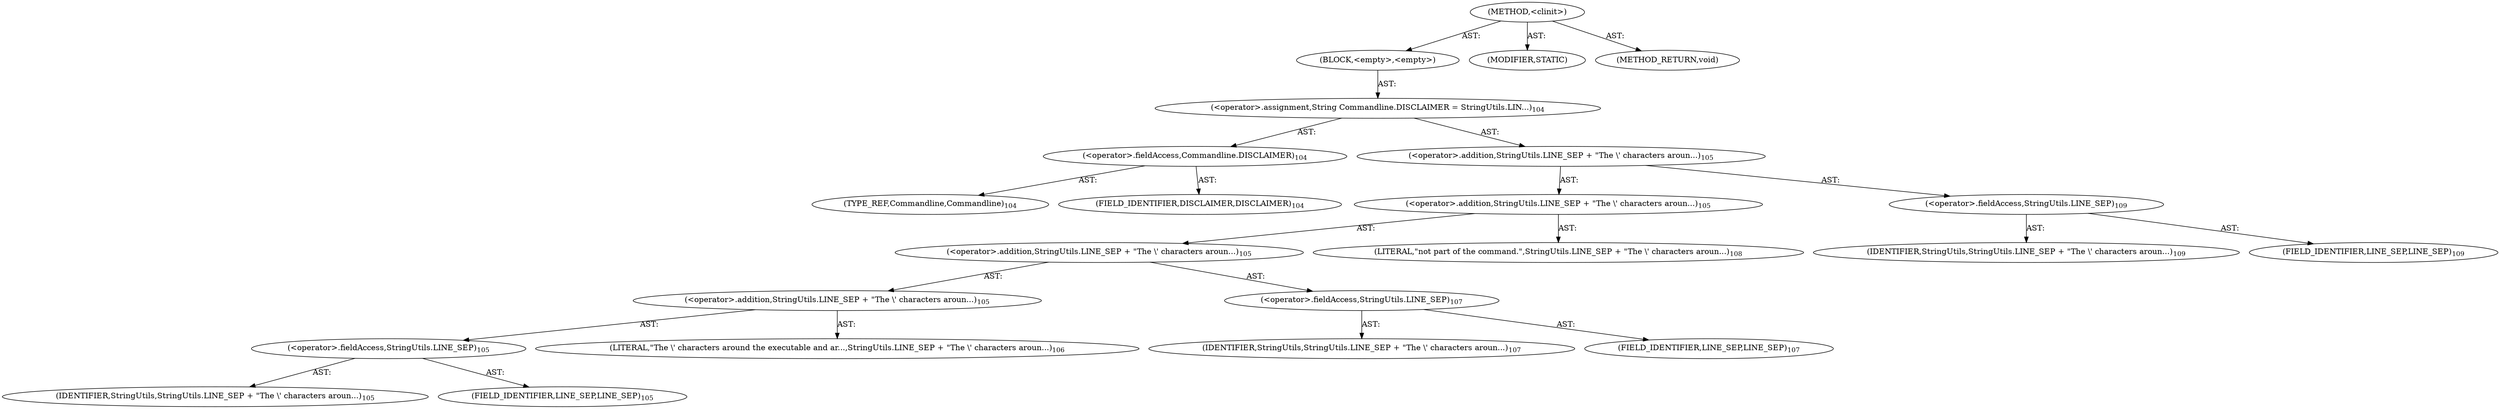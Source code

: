 digraph "&lt;clinit&gt;" {  
"111669149732" [label = <(METHOD,&lt;clinit&gt;)> ]
"25769803865" [label = <(BLOCK,&lt;empty&gt;,&lt;empty&gt;)> ]
"30064771410" [label = <(&lt;operator&gt;.assignment,String Commandline.DISCLAIMER = StringUtils.LIN...)<SUB>104</SUB>> ]
"30064771411" [label = <(&lt;operator&gt;.fieldAccess,Commandline.DISCLAIMER)<SUB>104</SUB>> ]
"180388626440" [label = <(TYPE_REF,Commandline,Commandline)<SUB>104</SUB>> ]
"55834574906" [label = <(FIELD_IDENTIFIER,DISCLAIMER,DISCLAIMER)<SUB>104</SUB>> ]
"30064771412" [label = <(&lt;operator&gt;.addition,StringUtils.LINE_SEP + &quot;The \' characters aroun...)<SUB>105</SUB>> ]
"30064771413" [label = <(&lt;operator&gt;.addition,StringUtils.LINE_SEP + &quot;The \' characters aroun...)<SUB>105</SUB>> ]
"30064771414" [label = <(&lt;operator&gt;.addition,StringUtils.LINE_SEP + &quot;The \' characters aroun...)<SUB>105</SUB>> ]
"30064771415" [label = <(&lt;operator&gt;.addition,StringUtils.LINE_SEP + &quot;The \' characters aroun...)<SUB>105</SUB>> ]
"30064771416" [label = <(&lt;operator&gt;.fieldAccess,StringUtils.LINE_SEP)<SUB>105</SUB>> ]
"68719477003" [label = <(IDENTIFIER,StringUtils,StringUtils.LINE_SEP + &quot;The \' characters aroun...)<SUB>105</SUB>> ]
"55834574907" [label = <(FIELD_IDENTIFIER,LINE_SEP,LINE_SEP)<SUB>105</SUB>> ]
"90194313299" [label = <(LITERAL,&quot;The \' characters around the executable and ar...,StringUtils.LINE_SEP + &quot;The \' characters aroun...)<SUB>106</SUB>> ]
"30064771417" [label = <(&lt;operator&gt;.fieldAccess,StringUtils.LINE_SEP)<SUB>107</SUB>> ]
"68719477004" [label = <(IDENTIFIER,StringUtils,StringUtils.LINE_SEP + &quot;The \' characters aroun...)<SUB>107</SUB>> ]
"55834574908" [label = <(FIELD_IDENTIFIER,LINE_SEP,LINE_SEP)<SUB>107</SUB>> ]
"90194313300" [label = <(LITERAL,&quot;not part of the command.&quot;,StringUtils.LINE_SEP + &quot;The \' characters aroun...)<SUB>108</SUB>> ]
"30064771418" [label = <(&lt;operator&gt;.fieldAccess,StringUtils.LINE_SEP)<SUB>109</SUB>> ]
"68719477005" [label = <(IDENTIFIER,StringUtils,StringUtils.LINE_SEP + &quot;The \' characters aroun...)<SUB>109</SUB>> ]
"55834574909" [label = <(FIELD_IDENTIFIER,LINE_SEP,LINE_SEP)<SUB>109</SUB>> ]
"133143986256" [label = <(MODIFIER,STATIC)> ]
"128849018916" [label = <(METHOD_RETURN,void)> ]
  "111669149732" -> "25769803865"  [ label = "AST: "] 
  "111669149732" -> "133143986256"  [ label = "AST: "] 
  "111669149732" -> "128849018916"  [ label = "AST: "] 
  "25769803865" -> "30064771410"  [ label = "AST: "] 
  "30064771410" -> "30064771411"  [ label = "AST: "] 
  "30064771410" -> "30064771412"  [ label = "AST: "] 
  "30064771411" -> "180388626440"  [ label = "AST: "] 
  "30064771411" -> "55834574906"  [ label = "AST: "] 
  "30064771412" -> "30064771413"  [ label = "AST: "] 
  "30064771412" -> "30064771418"  [ label = "AST: "] 
  "30064771413" -> "30064771414"  [ label = "AST: "] 
  "30064771413" -> "90194313300"  [ label = "AST: "] 
  "30064771414" -> "30064771415"  [ label = "AST: "] 
  "30064771414" -> "30064771417"  [ label = "AST: "] 
  "30064771415" -> "30064771416"  [ label = "AST: "] 
  "30064771415" -> "90194313299"  [ label = "AST: "] 
  "30064771416" -> "68719477003"  [ label = "AST: "] 
  "30064771416" -> "55834574907"  [ label = "AST: "] 
  "30064771417" -> "68719477004"  [ label = "AST: "] 
  "30064771417" -> "55834574908"  [ label = "AST: "] 
  "30064771418" -> "68719477005"  [ label = "AST: "] 
  "30064771418" -> "55834574909"  [ label = "AST: "] 
}
